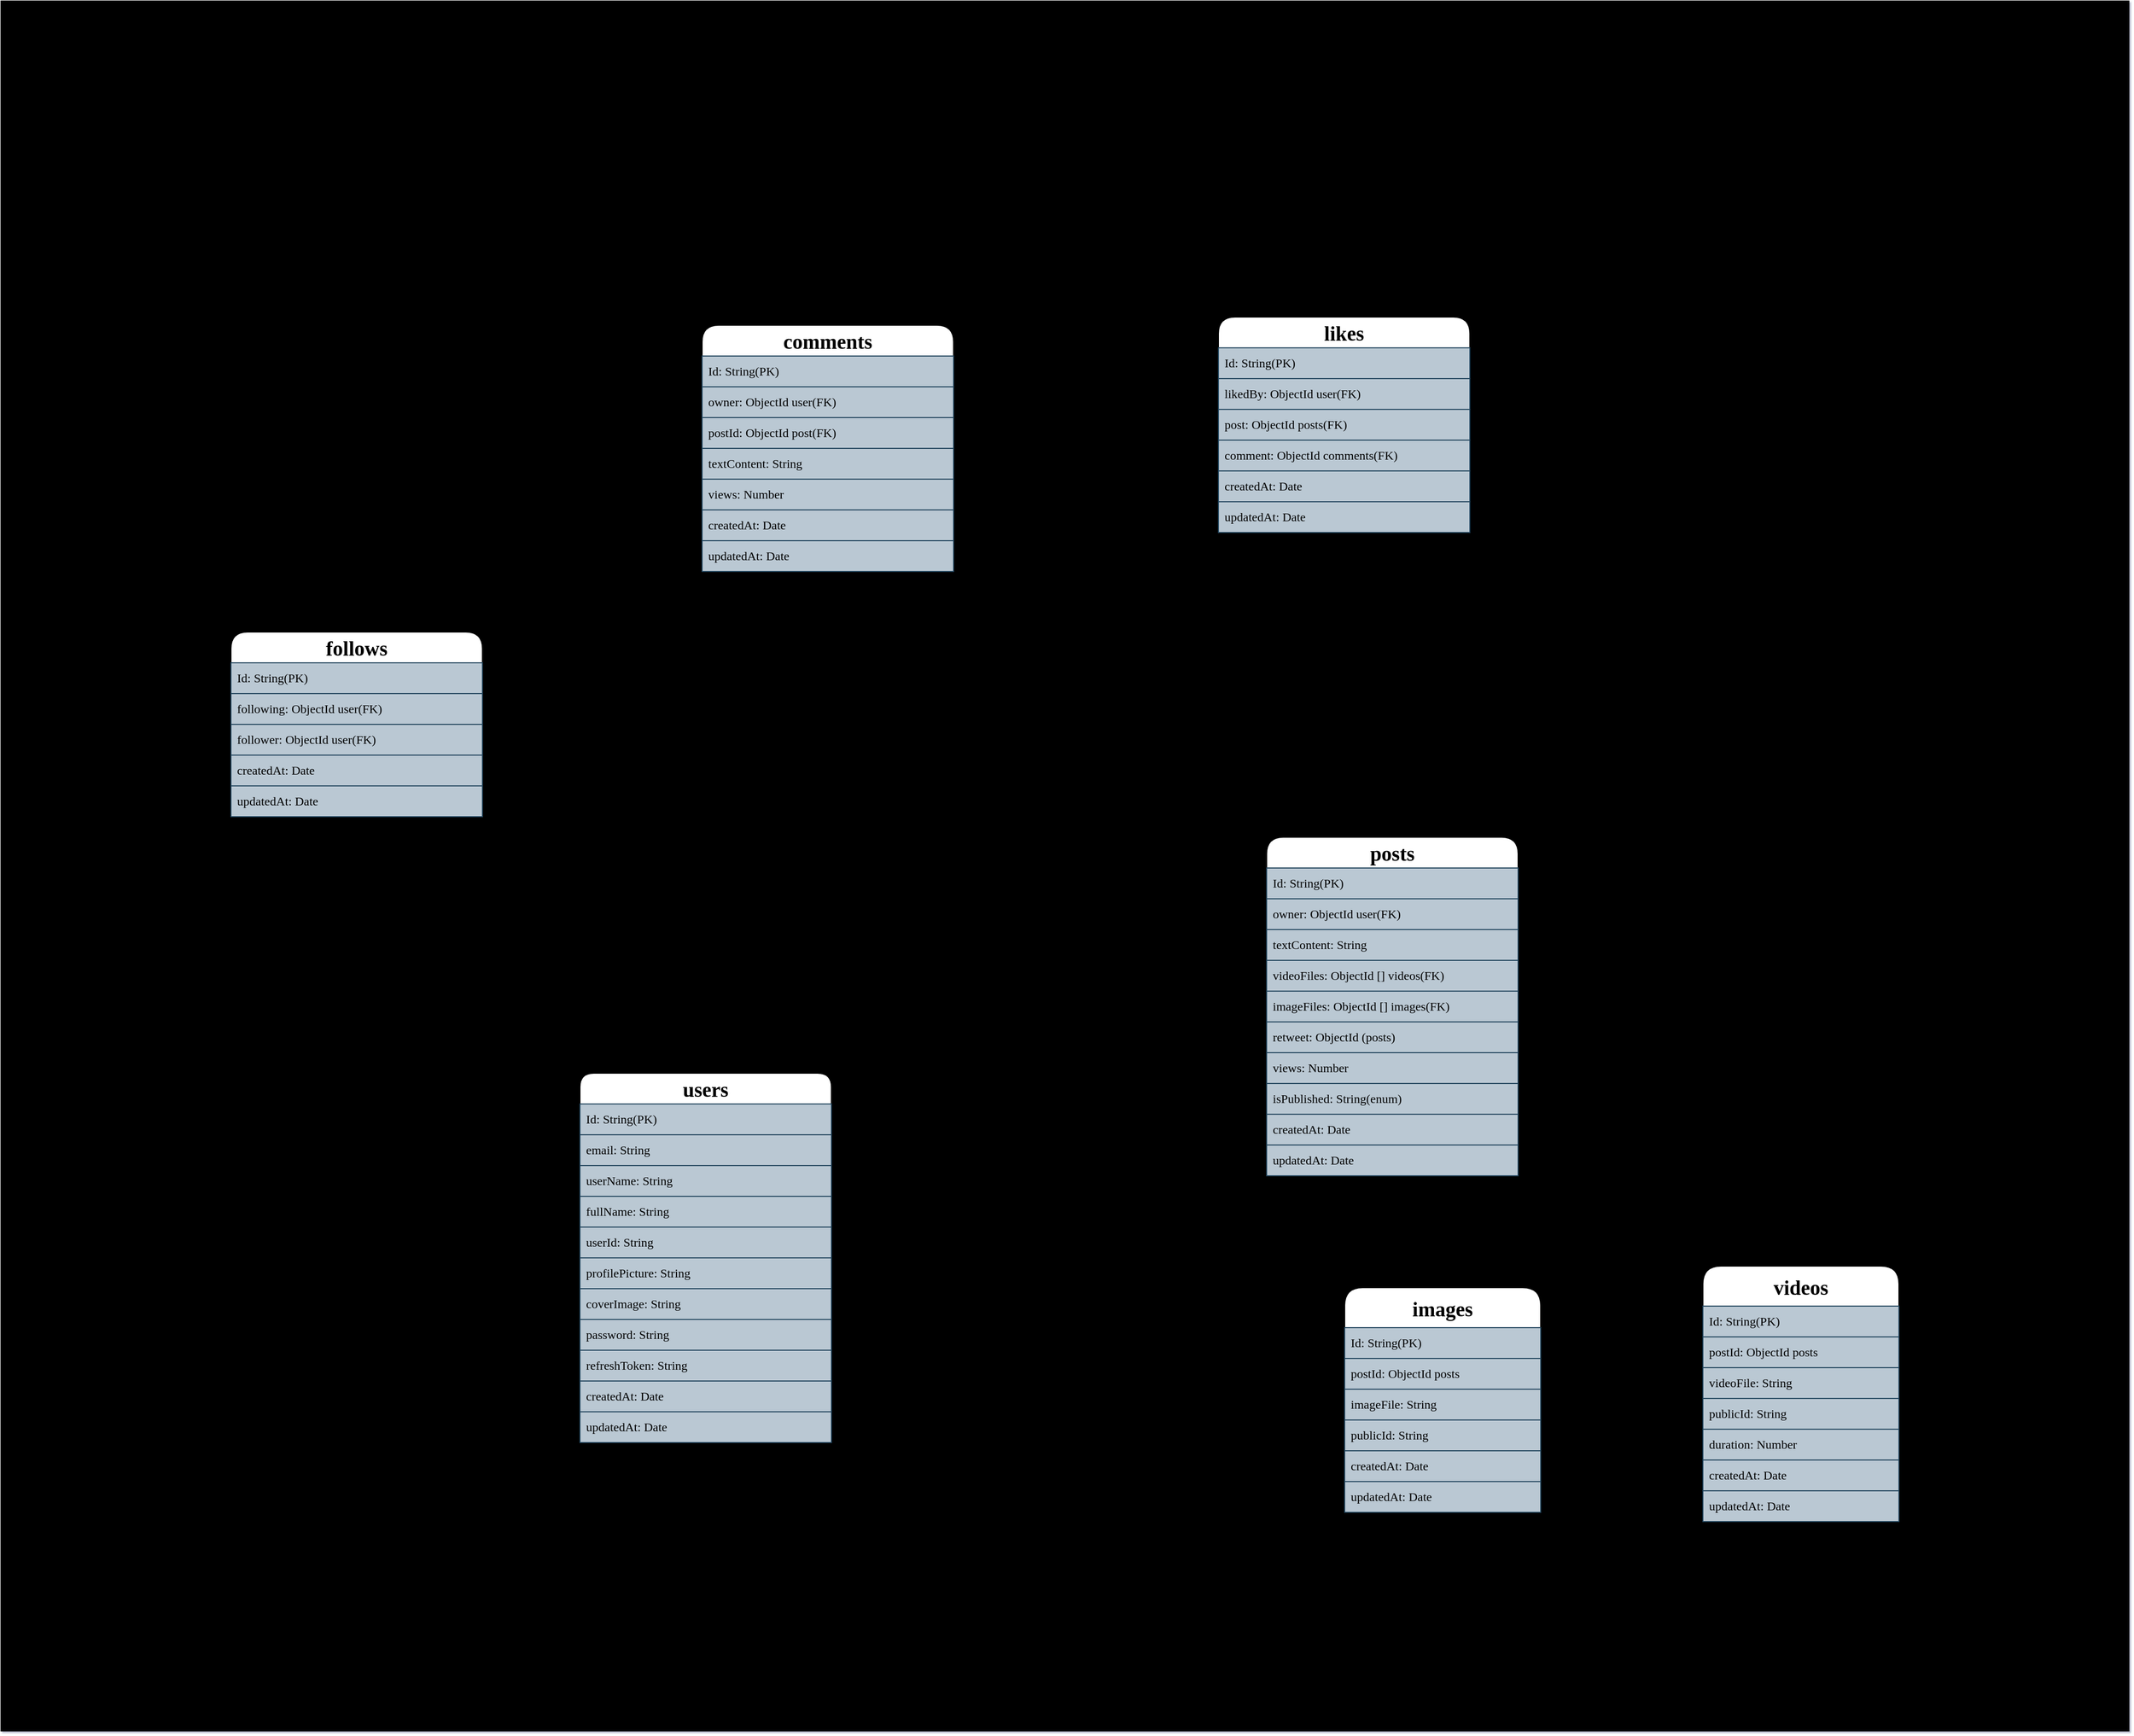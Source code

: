 <mxfile version="28.1.2">
  <diagram name="Page-1" id="-b7HMyt0uzE0MoYfIsy5">
    <mxGraphModel dx="3169" dy="1931" grid="0" gridSize="10" guides="1" tooltips="1" connect="1" arrows="1" fold="1" page="0" pageScale="1" pageWidth="850" pageHeight="1100" background="light-dark(#FFFFFF,#202020)" math="0" shadow="1">
      <root>
        <mxCell id="0" />
        <mxCell id="1" parent="0" />
        <mxCell id="YrW7K7QDQ5_9zpt_mrDJ-15" value="" style="rounded=0;whiteSpace=wrap;html=1;fillStyle=auto;fillColor=light-dark(#000000,#131B23);gradientColor=none;movable=0;resizable=0;rotatable=0;deletable=0;editable=0;locked=1;connectable=0;" vertex="1" parent="1">
          <mxGeometry x="-213" y="144" width="2073" height="1686" as="geometry" />
        </mxCell>
        <mxCell id="YrW7K7QDQ5_9zpt_mrDJ-17" value="&lt;font face=&quot;Verdana&quot; style=&quot;font-size: 34px;&quot;&gt;&lt;b style=&quot;&quot;&gt;Models(Schema)&lt;/b&gt;&lt;/font&gt;" style="text;html=1;align=center;verticalAlign=middle;whiteSpace=wrap;rounded=0;fontFamily=Architects Daughter;fontSource=https%3A%2F%2Ffonts.googleapis.com%2Fcss%3Ffamily%3DArchitects%2BDaughter;strokeColor=none;" vertex="1" parent="1">
          <mxGeometry x="764" y="225" width="202" height="60" as="geometry" />
        </mxCell>
        <mxCell id="YrW7K7QDQ5_9zpt_mrDJ-18" value="" style="endArrow=none;dashed=1;html=1;rounded=0;hachureGap=4;fontFamily=Architects Daughter;fontSource=https%3A%2F%2Ffonts.googleapis.com%2Fcss%3Ffamily%3DArchitects%2BDaughter;" edge="1" parent="1">
          <mxGeometry width="50" height="50" relative="1" as="geometry">
            <mxPoint x="807" y="287" as="sourcePoint" />
            <mxPoint x="957" y="285" as="targetPoint" />
          </mxGeometry>
        </mxCell>
        <mxCell id="YrW7K7QDQ5_9zpt_mrDJ-46" style="edgeStyle=orthogonalEdgeStyle;rounded=0;orthogonalLoop=1;jettySize=auto;html=1;entryX=0;entryY=0.75;entryDx=0;entryDy=0;" edge="1" parent="1" target="YrW7K7QDQ5_9zpt_mrDJ-33">
          <mxGeometry relative="1" as="geometry">
            <mxPoint x="578" y="1369.96" as="sourcePoint" />
            <mxPoint x="1010" y="1207" as="targetPoint" />
            <Array as="points">
              <mxPoint x="768" y="1370" />
              <mxPoint x="768" y="1206" />
            </Array>
          </mxGeometry>
        </mxCell>
        <mxCell id="YrW7K7QDQ5_9zpt_mrDJ-156" style="edgeStyle=orthogonalEdgeStyle;rounded=0;orthogonalLoop=1;jettySize=auto;html=1;entryX=0.5;entryY=1;entryDx=0;entryDy=0;" edge="1" parent="1" source="YrW7K7QDQ5_9zpt_mrDJ-19" target="YrW7K7QDQ5_9zpt_mrDJ-148">
          <mxGeometry relative="1" as="geometry" />
        </mxCell>
        <mxCell id="YrW7K7QDQ5_9zpt_mrDJ-19" value="&lt;font face=&quot;Verdana&quot; style=&quot;font-size: 20px;&quot;&gt;&lt;b&gt;users&lt;/b&gt;&lt;/font&gt;" style="swimlane;fontStyle=0;childLayout=stackLayout;horizontal=1;startSize=30;horizontalStack=0;resizeParent=1;resizeParentMax=0;resizeLast=0;collapsible=1;marginBottom=0;whiteSpace=wrap;html=1;rounded=1;hachureGap=4;strokeColor=default;align=center;verticalAlign=middle;fontFamily=Architects Daughter;fontSource=https%3A%2F%2Ffonts.googleapis.com%2Fcss%3Ffamily%3DArchitects%2BDaughter;fontSize=12;fontColor=default;fillColor=default;swimlaneLine=1;" vertex="1" parent="1">
          <mxGeometry x="351" y="1189" width="245" height="360" as="geometry">
            <mxRectangle x="246" y="-606" width="56" height="30" as="alternateBounds" />
          </mxGeometry>
        </mxCell>
        <mxCell id="YrW7K7QDQ5_9zpt_mrDJ-20" value="&lt;font face=&quot;Verdana&quot;&gt;Id: String(PK)&amp;nbsp;&lt;/font&gt;" style="text;strokeColor=#23445d;fillColor=light-dark(#BAC8D3,#464A5B);align=left;verticalAlign=middle;spacingLeft=4;spacingRight=4;overflow=hidden;points=[[0,0.5],[1,0.5]];portConstraint=eastwest;rotatable=0;whiteSpace=wrap;html=1;fontFamily=Architects Daughter;fontSource=https%3A%2F%2Ffonts.googleapis.com%2Fcss%3Ffamily%3DArchitects%2BDaughter;fontSize=12;" vertex="1" parent="YrW7K7QDQ5_9zpt_mrDJ-19">
          <mxGeometry y="30" width="245" height="30" as="geometry" />
        </mxCell>
        <mxCell id="YrW7K7QDQ5_9zpt_mrDJ-21" value="&lt;font face=&quot;Verdana&quot;&gt;email: String&lt;/font&gt;" style="text;strokeColor=#23445d;fillColor=light-dark(#BAC8D3,#464A5B);align=left;verticalAlign=middle;spacingLeft=4;spacingRight=4;overflow=hidden;points=[[0,0.5],[1,0.5]];portConstraint=eastwest;rotatable=0;whiteSpace=wrap;html=1;fontFamily=Architects Daughter;fontSource=https%3A%2F%2Ffonts.googleapis.com%2Fcss%3Ffamily%3DArchitects%2BDaughter;fontSize=12;" vertex="1" parent="YrW7K7QDQ5_9zpt_mrDJ-19">
          <mxGeometry y="60" width="245" height="30" as="geometry" />
        </mxCell>
        <mxCell id="YrW7K7QDQ5_9zpt_mrDJ-22" value="&lt;font face=&quot;Verdana&quot;&gt;userName: String&lt;/font&gt;" style="text;strokeColor=#23445d;fillColor=light-dark(#BAC8D3,#464A5B);align=left;verticalAlign=middle;spacingLeft=4;spacingRight=4;overflow=hidden;points=[[0,0.5],[1,0.5]];portConstraint=eastwest;rotatable=0;whiteSpace=wrap;html=1;fontFamily=Architects Daughter;fontSource=https%3A%2F%2Ffonts.googleapis.com%2Fcss%3Ffamily%3DArchitects%2BDaughter;fontSize=12;" vertex="1" parent="YrW7K7QDQ5_9zpt_mrDJ-19">
          <mxGeometry y="90" width="245" height="30" as="geometry" />
        </mxCell>
        <mxCell id="YrW7K7QDQ5_9zpt_mrDJ-23" value="&lt;font face=&quot;Verdana&quot;&gt;fullName: String&lt;/font&gt;" style="text;strokeColor=#23445d;fillColor=light-dark(#BAC8D3,#464A5B);align=left;verticalAlign=middle;spacingLeft=4;spacingRight=4;overflow=hidden;points=[[0,0.5],[1,0.5]];portConstraint=eastwest;rotatable=0;whiteSpace=wrap;html=1;fontFamily=Architects Daughter;fontSource=https%3A%2F%2Ffonts.googleapis.com%2Fcss%3Ffamily%3DArchitects%2BDaughter;fontSize=12;" vertex="1" parent="YrW7K7QDQ5_9zpt_mrDJ-19">
          <mxGeometry y="120" width="245" height="30" as="geometry" />
        </mxCell>
        <mxCell id="YrW7K7QDQ5_9zpt_mrDJ-24" value="&lt;font face=&quot;Verdana&quot;&gt;userId: String&lt;/font&gt;" style="text;strokeColor=#23445d;fillColor=light-dark(#BAC8D3,#464A5B);align=left;verticalAlign=middle;spacingLeft=4;spacingRight=4;overflow=hidden;points=[[0,0.5],[1,0.5]];portConstraint=eastwest;rotatable=0;whiteSpace=wrap;html=1;fontFamily=Architects Daughter;fontSource=https%3A%2F%2Ffonts.googleapis.com%2Fcss%3Ffamily%3DArchitects%2BDaughter;fontSize=12;" vertex="1" parent="YrW7K7QDQ5_9zpt_mrDJ-19">
          <mxGeometry y="150" width="245" height="30" as="geometry" />
        </mxCell>
        <mxCell id="YrW7K7QDQ5_9zpt_mrDJ-25" value="&lt;font face=&quot;Verdana&quot;&gt;profilePicture: String&lt;/font&gt;" style="text;strokeColor=#23445d;fillColor=light-dark(#BAC8D3,#464A5B);align=left;verticalAlign=middle;spacingLeft=4;spacingRight=4;overflow=hidden;points=[[0,0.5],[1,0.5]];portConstraint=eastwest;rotatable=0;whiteSpace=wrap;html=1;fontFamily=Architects Daughter;fontSource=https%3A%2F%2Ffonts.googleapis.com%2Fcss%3Ffamily%3DArchitects%2BDaughter;fontSize=12;" vertex="1" parent="YrW7K7QDQ5_9zpt_mrDJ-19">
          <mxGeometry y="180" width="245" height="30" as="geometry" />
        </mxCell>
        <mxCell id="YrW7K7QDQ5_9zpt_mrDJ-26" value="&lt;font face=&quot;Verdana&quot;&gt;coverImage: String&lt;/font&gt;" style="text;strokeColor=#23445d;fillColor=light-dark(#BAC8D3,#464A5B);align=left;verticalAlign=middle;spacingLeft=4;spacingRight=4;overflow=hidden;points=[[0,0.5],[1,0.5]];portConstraint=eastwest;rotatable=0;whiteSpace=wrap;html=1;fontFamily=Architects Daughter;fontSource=https%3A%2F%2Ffonts.googleapis.com%2Fcss%3Ffamily%3DArchitects%2BDaughter;fontSize=12;" vertex="1" parent="YrW7K7QDQ5_9zpt_mrDJ-19">
          <mxGeometry y="210" width="245" height="30" as="geometry" />
        </mxCell>
        <mxCell id="YrW7K7QDQ5_9zpt_mrDJ-27" value="&lt;font face=&quot;Verdana&quot;&gt;password: String&lt;/font&gt;" style="text;strokeColor=#23445d;fillColor=light-dark(#BAC8D3,#464A5B);align=left;verticalAlign=middle;spacingLeft=4;spacingRight=4;overflow=hidden;points=[[0,0.5],[1,0.5]];portConstraint=eastwest;rotatable=0;whiteSpace=wrap;html=1;fontFamily=Architects Daughter;fontSource=https%3A%2F%2Ffonts.googleapis.com%2Fcss%3Ffamily%3DArchitects%2BDaughter;fontSize=12;" vertex="1" parent="YrW7K7QDQ5_9zpt_mrDJ-19">
          <mxGeometry y="240" width="245" height="30" as="geometry" />
        </mxCell>
        <mxCell id="YrW7K7QDQ5_9zpt_mrDJ-28" value="&lt;font face=&quot;Verdana&quot;&gt;refreshToken: String&lt;/font&gt;" style="text;strokeColor=#23445d;fillColor=light-dark(#BAC8D3,#464A5B);align=left;verticalAlign=middle;spacingLeft=4;spacingRight=4;overflow=hidden;points=[[0,0.5],[1,0.5]];portConstraint=eastwest;rotatable=0;whiteSpace=wrap;html=1;fontFamily=Architects Daughter;fontSource=https%3A%2F%2Ffonts.googleapis.com%2Fcss%3Ffamily%3DArchitects%2BDaughter;fontSize=12;" vertex="1" parent="YrW7K7QDQ5_9zpt_mrDJ-19">
          <mxGeometry y="270" width="245" height="30" as="geometry" />
        </mxCell>
        <mxCell id="YrW7K7QDQ5_9zpt_mrDJ-29" value="&lt;font face=&quot;Verdana&quot;&gt;createdAt: Date&lt;/font&gt;" style="text;strokeColor=#23445d;fillColor=light-dark(#BAC8D3,#464A5B);align=left;verticalAlign=middle;spacingLeft=4;spacingRight=4;overflow=hidden;points=[[0,0.5],[1,0.5]];portConstraint=eastwest;rotatable=0;whiteSpace=wrap;html=1;fontFamily=Architects Daughter;fontSource=https%3A%2F%2Ffonts.googleapis.com%2Fcss%3Ffamily%3DArchitects%2BDaughter;fontSize=12;" vertex="1" parent="YrW7K7QDQ5_9zpt_mrDJ-19">
          <mxGeometry y="300" width="245" height="30" as="geometry" />
        </mxCell>
        <mxCell id="YrW7K7QDQ5_9zpt_mrDJ-30" value="&lt;font face=&quot;Verdana&quot;&gt;updatedAt: Date&amp;nbsp;&lt;/font&gt;" style="text;strokeColor=#23445d;fillColor=light-dark(#BAC8D3,#464A5B);align=left;verticalAlign=middle;spacingLeft=4;spacingRight=4;overflow=hidden;points=[[0,0.5],[1,0.5]];portConstraint=eastwest;rotatable=0;whiteSpace=wrap;html=1;fontFamily=Architects Daughter;fontSource=https%3A%2F%2Ffonts.googleapis.com%2Fcss%3Ffamily%3DArchitects%2BDaughter;fontSize=12;" vertex="1" parent="YrW7K7QDQ5_9zpt_mrDJ-19">
          <mxGeometry y="330" width="245" height="30" as="geometry" />
        </mxCell>
        <mxCell id="YrW7K7QDQ5_9zpt_mrDJ-93" value="" style="edgeStyle=orthogonalEdgeStyle;rounded=0;orthogonalLoop=1;jettySize=auto;html=1;entryX=0.5;entryY=0;entryDx=0;entryDy=0;" edge="1" parent="1" source="YrW7K7QDQ5_9zpt_mrDJ-33" target="YrW7K7QDQ5_9zpt_mrDJ-59">
          <mxGeometry relative="1" as="geometry">
            <mxPoint x="1450" y="945" as="targetPoint" />
            <Array as="points">
              <mxPoint x="1541" y="998" />
            </Array>
          </mxGeometry>
        </mxCell>
        <mxCell id="YrW7K7QDQ5_9zpt_mrDJ-101" style="edgeStyle=orthogonalEdgeStyle;rounded=0;orthogonalLoop=1;jettySize=auto;html=1;entryX=0.5;entryY=0;entryDx=0;entryDy=0;" edge="1" parent="1" source="YrW7K7QDQ5_9zpt_mrDJ-33" target="YrW7K7QDQ5_9zpt_mrDJ-94">
          <mxGeometry relative="1" as="geometry" />
        </mxCell>
        <mxCell id="YrW7K7QDQ5_9zpt_mrDJ-146" style="edgeStyle=orthogonalEdgeStyle;rounded=0;orthogonalLoop=1;jettySize=auto;html=1;entryX=0.75;entryY=1;entryDx=0;entryDy=0;" edge="1" parent="1" source="YrW7K7QDQ5_9zpt_mrDJ-33" target="YrW7K7QDQ5_9zpt_mrDJ-115">
          <mxGeometry relative="1" as="geometry" />
        </mxCell>
        <mxCell id="YrW7K7QDQ5_9zpt_mrDJ-147" style="edgeStyle=orthogonalEdgeStyle;rounded=0;orthogonalLoop=1;jettySize=auto;html=1;entryX=0.75;entryY=1;entryDx=0;entryDy=0;" edge="1" parent="1" source="YrW7K7QDQ5_9zpt_mrDJ-33" target="YrW7K7QDQ5_9zpt_mrDJ-125">
          <mxGeometry relative="1" as="geometry" />
        </mxCell>
        <mxCell id="YrW7K7QDQ5_9zpt_mrDJ-33" value="&lt;font face=&quot;Verdana&quot;&gt;&lt;span style=&quot;font-size: 20px;&quot;&gt;&lt;b&gt;posts&lt;/b&gt;&lt;/span&gt;&lt;/font&gt;" style="swimlane;fontStyle=0;childLayout=stackLayout;horizontal=1;startSize=30;horizontalStack=0;resizeParent=1;resizeParentMax=0;resizeLast=0;collapsible=1;marginBottom=0;whiteSpace=wrap;html=1;rounded=1;hachureGap=4;strokeColor=default;align=center;verticalAlign=middle;fontFamily=Architects Daughter;fontSource=https%3A%2F%2Ffonts.googleapis.com%2Fcss%3Ffamily%3DArchitects%2BDaughter;fontSize=12;fontColor=default;fillColor=default;swimlaneLine=1;arcSize=18;" vertex="1" parent="1">
          <mxGeometry x="1020" y="959" width="245" height="330" as="geometry">
            <mxRectangle x="246" y="-606" width="56" height="30" as="alternateBounds" />
          </mxGeometry>
        </mxCell>
        <mxCell id="YrW7K7QDQ5_9zpt_mrDJ-34" value="&lt;font face=&quot;Verdana&quot;&gt;Id: String(PK)&amp;nbsp;&lt;/font&gt;" style="text;strokeColor=#23445d;fillColor=light-dark(#BAC8D3,#464A5B);align=left;verticalAlign=middle;spacingLeft=4;spacingRight=4;overflow=hidden;points=[[0,0.5],[1,0.5]];portConstraint=eastwest;rotatable=0;whiteSpace=wrap;html=1;fontFamily=Architects Daughter;fontSource=https%3A%2F%2Ffonts.googleapis.com%2Fcss%3Ffamily%3DArchitects%2BDaughter;fontSize=12;" vertex="1" parent="YrW7K7QDQ5_9zpt_mrDJ-33">
          <mxGeometry y="30" width="245" height="30" as="geometry" />
        </mxCell>
        <mxCell id="YrW7K7QDQ5_9zpt_mrDJ-35" value="&lt;font face=&quot;Verdana&quot;&gt;owner: ObjectId user(FK)&lt;/font&gt;" style="text;strokeColor=#23445d;fillColor=light-dark(#BAC8D3,#464A5B);align=left;verticalAlign=middle;spacingLeft=4;spacingRight=4;overflow=hidden;points=[[0,0.5],[1,0.5]];portConstraint=eastwest;rotatable=0;whiteSpace=wrap;html=1;fontFamily=Architects Daughter;fontSource=https%3A%2F%2Ffonts.googleapis.com%2Fcss%3Ffamily%3DArchitects%2BDaughter;fontSize=12;" vertex="1" parent="YrW7K7QDQ5_9zpt_mrDJ-33">
          <mxGeometry y="60" width="245" height="30" as="geometry" />
        </mxCell>
        <mxCell id="YrW7K7QDQ5_9zpt_mrDJ-36" value="&lt;font face=&quot;Verdana&quot;&gt;textContent: String&lt;/font&gt;" style="text;strokeColor=#23445d;fillColor=light-dark(#BAC8D3,#464A5B);align=left;verticalAlign=middle;spacingLeft=4;spacingRight=4;overflow=hidden;points=[[0,0.5],[1,0.5]];portConstraint=eastwest;rotatable=0;whiteSpace=wrap;html=1;fontFamily=Architects Daughter;fontSource=https%3A%2F%2Ffonts.googleapis.com%2Fcss%3Ffamily%3DArchitects%2BDaughter;fontSize=12;" vertex="1" parent="YrW7K7QDQ5_9zpt_mrDJ-33">
          <mxGeometry y="90" width="245" height="30" as="geometry" />
        </mxCell>
        <mxCell id="YrW7K7QDQ5_9zpt_mrDJ-37" value="&lt;font face=&quot;Verdana&quot;&gt;videoFiles: ObjectId [] videos(FK)&lt;/font&gt;" style="text;strokeColor=#23445d;fillColor=light-dark(#BAC8D3,#464A5B);align=left;verticalAlign=middle;spacingLeft=4;spacingRight=4;overflow=hidden;points=[[0,0.5],[1,0.5]];portConstraint=eastwest;rotatable=0;whiteSpace=wrap;html=1;fontFamily=Architects Daughter;fontSource=https%3A%2F%2Ffonts.googleapis.com%2Fcss%3Ffamily%3DArchitects%2BDaughter;fontSize=12;" vertex="1" parent="YrW7K7QDQ5_9zpt_mrDJ-33">
          <mxGeometry y="120" width="245" height="30" as="geometry" />
        </mxCell>
        <mxCell id="YrW7K7QDQ5_9zpt_mrDJ-38" value="&lt;font face=&quot;Verdana&quot;&gt;imageFiles: ObjectId [] images(FK)&lt;/font&gt;" style="text;strokeColor=#23445d;fillColor=light-dark(#BAC8D3,#464A5B);align=left;verticalAlign=middle;spacingLeft=4;spacingRight=4;overflow=hidden;points=[[0,0.5],[1,0.5]];portConstraint=eastwest;rotatable=0;whiteSpace=wrap;html=1;fontFamily=Architects Daughter;fontSource=https%3A%2F%2Ffonts.googleapis.com%2Fcss%3Ffamily%3DArchitects%2BDaughter;fontSize=12;" vertex="1" parent="YrW7K7QDQ5_9zpt_mrDJ-33">
          <mxGeometry y="150" width="245" height="30" as="geometry" />
        </mxCell>
        <mxCell id="YrW7K7QDQ5_9zpt_mrDJ-136" value="&lt;font face=&quot;Verdana&quot;&gt;retweet: ObjectId (posts)&lt;/font&gt;" style="text;strokeColor=#23445d;fillColor=light-dark(#BAC8D3,#464A5B);align=left;verticalAlign=middle;spacingLeft=4;spacingRight=4;overflow=hidden;points=[[0,0.5],[1,0.5]];portConstraint=eastwest;rotatable=0;whiteSpace=wrap;html=1;fontFamily=Architects Daughter;fontSource=https%3A%2F%2Ffonts.googleapis.com%2Fcss%3Ffamily%3DArchitects%2BDaughter;fontSize=12;" vertex="1" parent="YrW7K7QDQ5_9zpt_mrDJ-33">
          <mxGeometry y="180" width="245" height="30" as="geometry" />
        </mxCell>
        <mxCell id="YrW7K7QDQ5_9zpt_mrDJ-107" value="&lt;font face=&quot;Verdana&quot;&gt;views: Number&lt;/font&gt;" style="text;strokeColor=#23445d;fillColor=light-dark(#BAC8D3,#464A5B);align=left;verticalAlign=middle;spacingLeft=4;spacingRight=4;overflow=hidden;points=[[0,0.5],[1,0.5]];portConstraint=eastwest;rotatable=0;whiteSpace=wrap;html=1;fontFamily=Architects Daughter;fontSource=https%3A%2F%2Ffonts.googleapis.com%2Fcss%3Ffamily%3DArchitects%2BDaughter;fontSize=12;" vertex="1" parent="YrW7K7QDQ5_9zpt_mrDJ-33">
          <mxGeometry y="210" width="245" height="30" as="geometry" />
        </mxCell>
        <mxCell id="YrW7K7QDQ5_9zpt_mrDJ-108" value="&lt;font face=&quot;Verdana&quot;&gt;isPublished: String(enum)&lt;/font&gt;" style="text;strokeColor=#23445d;fillColor=light-dark(#BAC8D3,#464A5B);align=left;verticalAlign=middle;spacingLeft=4;spacingRight=4;overflow=hidden;points=[[0,0.5],[1,0.5]];portConstraint=eastwest;rotatable=0;whiteSpace=wrap;html=1;fontFamily=Architects Daughter;fontSource=https%3A%2F%2Ffonts.googleapis.com%2Fcss%3Ffamily%3DArchitects%2BDaughter;fontSize=12;" vertex="1" parent="YrW7K7QDQ5_9zpt_mrDJ-33">
          <mxGeometry y="240" width="245" height="30" as="geometry" />
        </mxCell>
        <mxCell id="YrW7K7QDQ5_9zpt_mrDJ-39" value="&lt;font face=&quot;Verdana&quot;&gt;createdAt: Date&lt;/font&gt;" style="text;strokeColor=#23445d;fillColor=light-dark(#BAC8D3,#464A5B);align=left;verticalAlign=middle;spacingLeft=4;spacingRight=4;overflow=hidden;points=[[0,0.5],[1,0.5]];portConstraint=eastwest;rotatable=0;whiteSpace=wrap;html=1;fontFamily=Architects Daughter;fontSource=https%3A%2F%2Ffonts.googleapis.com%2Fcss%3Ffamily%3DArchitects%2BDaughter;fontSize=12;" vertex="1" parent="YrW7K7QDQ5_9zpt_mrDJ-33">
          <mxGeometry y="270" width="245" height="30" as="geometry" />
        </mxCell>
        <mxCell id="YrW7K7QDQ5_9zpt_mrDJ-40" value="&lt;font face=&quot;Verdana&quot;&gt;updatedAt: Date&lt;/font&gt;" style="text;strokeColor=#23445d;fillColor=light-dark(#BAC8D3,#464A5B);align=left;verticalAlign=middle;spacingLeft=4;spacingRight=4;overflow=hidden;points=[[0,0.5],[1,0.5]];portConstraint=eastwest;rotatable=0;whiteSpace=wrap;html=1;fontFamily=Architects Daughter;fontSource=https%3A%2F%2Ffonts.googleapis.com%2Fcss%3Ffamily%3DArchitects%2BDaughter;fontSize=12;" vertex="1" parent="YrW7K7QDQ5_9zpt_mrDJ-33">
          <mxGeometry y="300" width="245" height="30" as="geometry" />
        </mxCell>
        <mxCell id="YrW7K7QDQ5_9zpt_mrDJ-59" value="&lt;font face=&quot;Verdana&quot;&gt;&lt;span style=&quot;font-size: 20px;&quot;&gt;&lt;b&gt;videos&lt;/b&gt;&lt;/span&gt;&lt;/font&gt;" style="swimlane;fontStyle=0;childLayout=stackLayout;horizontal=1;startSize=39;horizontalStack=0;resizeParent=1;resizeParentMax=0;resizeLast=0;collapsible=1;marginBottom=0;whiteSpace=wrap;html=1;rounded=1;hachureGap=4;strokeColor=default;align=center;verticalAlign=middle;fontFamily=Architects Daughter;fontSource=https%3A%2F%2Ffonts.googleapis.com%2Fcss%3Ffamily%3DArchitects%2BDaughter;fontSize=12;fontColor=default;fillColor=default;swimlaneLine=1;" vertex="1" parent="1">
          <mxGeometry x="1445" y="1377" width="191" height="249" as="geometry">
            <mxRectangle x="246" y="-606" width="56" height="30" as="alternateBounds" />
          </mxGeometry>
        </mxCell>
        <mxCell id="YrW7K7QDQ5_9zpt_mrDJ-60" value="&lt;font face=&quot;Verdana&quot;&gt;Id: String(PK)&amp;nbsp;&lt;/font&gt;" style="text;strokeColor=#23445d;fillColor=light-dark(#BAC8D3,#464A5B);align=left;verticalAlign=middle;spacingLeft=4;spacingRight=4;overflow=hidden;points=[[0,0.5],[1,0.5]];portConstraint=eastwest;rotatable=0;whiteSpace=wrap;html=1;fontFamily=Architects Daughter;fontSource=https%3A%2F%2Ffonts.googleapis.com%2Fcss%3Ffamily%3DArchitects%2BDaughter;fontSize=12;" vertex="1" parent="YrW7K7QDQ5_9zpt_mrDJ-59">
          <mxGeometry y="39" width="191" height="30" as="geometry" />
        </mxCell>
        <mxCell id="YrW7K7QDQ5_9zpt_mrDJ-61" value="&lt;font face=&quot;Verdana&quot;&gt;postId: ObjectId posts&lt;/font&gt;" style="text;strokeColor=#23445d;fillColor=light-dark(#BAC8D3,#464A5B);align=left;verticalAlign=middle;spacingLeft=4;spacingRight=4;overflow=hidden;points=[[0,0.5],[1,0.5]];portConstraint=eastwest;rotatable=0;whiteSpace=wrap;html=1;fontFamily=Architects Daughter;fontSource=https%3A%2F%2Ffonts.googleapis.com%2Fcss%3Ffamily%3DArchitects%2BDaughter;fontSize=12;" vertex="1" parent="YrW7K7QDQ5_9zpt_mrDJ-59">
          <mxGeometry y="69" width="191" height="30" as="geometry" />
        </mxCell>
        <mxCell id="YrW7K7QDQ5_9zpt_mrDJ-62" value="&lt;font face=&quot;Verdana&quot;&gt;videoFile: String&lt;/font&gt;" style="text;strokeColor=#23445d;fillColor=light-dark(#BAC8D3,#464A5B);align=left;verticalAlign=middle;spacingLeft=4;spacingRight=4;overflow=hidden;points=[[0,0.5],[1,0.5]];portConstraint=eastwest;rotatable=0;whiteSpace=wrap;html=1;fontFamily=Architects Daughter;fontSource=https%3A%2F%2Ffonts.googleapis.com%2Fcss%3Ffamily%3DArchitects%2BDaughter;fontSize=12;" vertex="1" parent="YrW7K7QDQ5_9zpt_mrDJ-59">
          <mxGeometry y="99" width="191" height="30" as="geometry" />
        </mxCell>
        <mxCell id="YrW7K7QDQ5_9zpt_mrDJ-63" value="&lt;font face=&quot;Verdana&quot;&gt;publicId: String&lt;/font&gt;" style="text;strokeColor=#23445d;fillColor=light-dark(#BAC8D3,#464A5B);align=left;verticalAlign=middle;spacingLeft=4;spacingRight=4;overflow=hidden;points=[[0,0.5],[1,0.5]];portConstraint=eastwest;rotatable=0;whiteSpace=wrap;html=1;fontFamily=Architects Daughter;fontSource=https%3A%2F%2Ffonts.googleapis.com%2Fcss%3Ffamily%3DArchitects%2BDaughter;fontSize=12;" vertex="1" parent="YrW7K7QDQ5_9zpt_mrDJ-59">
          <mxGeometry y="129" width="191" height="30" as="geometry" />
        </mxCell>
        <mxCell id="YrW7K7QDQ5_9zpt_mrDJ-113" value="&lt;font face=&quot;Verdana&quot;&gt;duration: Number&lt;/font&gt;" style="text;strokeColor=#23445d;fillColor=light-dark(#BAC8D3,#464A5B);align=left;verticalAlign=middle;spacingLeft=4;spacingRight=4;overflow=hidden;points=[[0,0.5],[1,0.5]];portConstraint=eastwest;rotatable=0;whiteSpace=wrap;html=1;fontFamily=Architects Daughter;fontSource=https%3A%2F%2Ffonts.googleapis.com%2Fcss%3Ffamily%3DArchitects%2BDaughter;fontSize=12;" vertex="1" parent="YrW7K7QDQ5_9zpt_mrDJ-59">
          <mxGeometry y="159" width="191" height="30" as="geometry" />
        </mxCell>
        <mxCell id="YrW7K7QDQ5_9zpt_mrDJ-102" value="&lt;font face=&quot;Verdana&quot;&gt;createdAt: Date&lt;/font&gt;" style="text;strokeColor=#23445d;fillColor=light-dark(#BAC8D3,#464A5B);align=left;verticalAlign=middle;spacingLeft=4;spacingRight=4;overflow=hidden;points=[[0,0.5],[1,0.5]];portConstraint=eastwest;rotatable=0;whiteSpace=wrap;html=1;fontFamily=Architects Daughter;fontSource=https%3A%2F%2Ffonts.googleapis.com%2Fcss%3Ffamily%3DArchitects%2BDaughter;fontSize=12;" vertex="1" parent="YrW7K7QDQ5_9zpt_mrDJ-59">
          <mxGeometry y="189" width="191" height="30" as="geometry" />
        </mxCell>
        <mxCell id="YrW7K7QDQ5_9zpt_mrDJ-103" value="&lt;font face=&quot;Verdana&quot;&gt;updatedAt: Date&lt;/font&gt;" style="text;strokeColor=#23445d;fillColor=light-dark(#BAC8D3,#464A5B);align=left;verticalAlign=middle;spacingLeft=4;spacingRight=4;overflow=hidden;points=[[0,0.5],[1,0.5]];portConstraint=eastwest;rotatable=0;whiteSpace=wrap;html=1;fontFamily=Architects Daughter;fontSource=https%3A%2F%2Ffonts.googleapis.com%2Fcss%3Ffamily%3DArchitects%2BDaughter;fontSize=12;" vertex="1" parent="YrW7K7QDQ5_9zpt_mrDJ-59">
          <mxGeometry y="219" width="191" height="30" as="geometry" />
        </mxCell>
        <mxCell id="YrW7K7QDQ5_9zpt_mrDJ-94" value="&lt;font face=&quot;Verdana&quot;&gt;&lt;span style=&quot;font-size: 20px;&quot;&gt;&lt;b&gt;images&lt;/b&gt;&lt;/span&gt;&lt;/font&gt;" style="swimlane;fontStyle=0;childLayout=stackLayout;horizontal=1;startSize=39;horizontalStack=0;resizeParent=1;resizeParentMax=0;resizeLast=0;collapsible=1;marginBottom=0;whiteSpace=wrap;html=1;rounded=1;hachureGap=4;strokeColor=default;align=center;verticalAlign=middle;fontFamily=Architects Daughter;fontSource=https%3A%2F%2Ffonts.googleapis.com%2Fcss%3Ffamily%3DArchitects%2BDaughter;fontSize=12;fontColor=default;fillColor=default;swimlaneLine=1;" vertex="1" parent="1">
          <mxGeometry x="1096" y="1398" width="191" height="219" as="geometry">
            <mxRectangle x="246" y="-606" width="56" height="30" as="alternateBounds" />
          </mxGeometry>
        </mxCell>
        <mxCell id="YrW7K7QDQ5_9zpt_mrDJ-95" value="&lt;font face=&quot;Verdana&quot;&gt;Id: String(PK)&amp;nbsp;&lt;/font&gt;" style="text;strokeColor=#23445d;fillColor=light-dark(#BAC8D3,#464A5B);align=left;verticalAlign=middle;spacingLeft=4;spacingRight=4;overflow=hidden;points=[[0,0.5],[1,0.5]];portConstraint=eastwest;rotatable=0;whiteSpace=wrap;html=1;fontFamily=Architects Daughter;fontSource=https%3A%2F%2Ffonts.googleapis.com%2Fcss%3Ffamily%3DArchitects%2BDaughter;fontSize=12;" vertex="1" parent="YrW7K7QDQ5_9zpt_mrDJ-94">
          <mxGeometry y="39" width="191" height="30" as="geometry" />
        </mxCell>
        <mxCell id="YrW7K7QDQ5_9zpt_mrDJ-96" value="&lt;font face=&quot;Verdana&quot;&gt;postId: ObjectId posts&lt;/font&gt;" style="text;strokeColor=#23445d;fillColor=light-dark(#BAC8D3,#464A5B);align=left;verticalAlign=middle;spacingLeft=4;spacingRight=4;overflow=hidden;points=[[0,0.5],[1,0.5]];portConstraint=eastwest;rotatable=0;whiteSpace=wrap;html=1;fontFamily=Architects Daughter;fontSource=https%3A%2F%2Ffonts.googleapis.com%2Fcss%3Ffamily%3DArchitects%2BDaughter;fontSize=12;" vertex="1" parent="YrW7K7QDQ5_9zpt_mrDJ-94">
          <mxGeometry y="69" width="191" height="30" as="geometry" />
        </mxCell>
        <mxCell id="YrW7K7QDQ5_9zpt_mrDJ-97" value="&lt;font face=&quot;Verdana&quot;&gt;imageFile: String&lt;/font&gt;" style="text;strokeColor=#23445d;fillColor=light-dark(#BAC8D3,#464A5B);align=left;verticalAlign=middle;spacingLeft=4;spacingRight=4;overflow=hidden;points=[[0,0.5],[1,0.5]];portConstraint=eastwest;rotatable=0;whiteSpace=wrap;html=1;fontFamily=Architects Daughter;fontSource=https%3A%2F%2Ffonts.googleapis.com%2Fcss%3Ffamily%3DArchitects%2BDaughter;fontSize=12;" vertex="1" parent="YrW7K7QDQ5_9zpt_mrDJ-94">
          <mxGeometry y="99" width="191" height="30" as="geometry" />
        </mxCell>
        <mxCell id="YrW7K7QDQ5_9zpt_mrDJ-98" value="&lt;font face=&quot;Verdana&quot;&gt;publicId: String&lt;/font&gt;" style="text;strokeColor=#23445d;fillColor=light-dark(#BAC8D3,#464A5B);align=left;verticalAlign=middle;spacingLeft=4;spacingRight=4;overflow=hidden;points=[[0,0.5],[1,0.5]];portConstraint=eastwest;rotatable=0;whiteSpace=wrap;html=1;fontFamily=Architects Daughter;fontSource=https%3A%2F%2Ffonts.googleapis.com%2Fcss%3Ffamily%3DArchitects%2BDaughter;fontSize=12;" vertex="1" parent="YrW7K7QDQ5_9zpt_mrDJ-94">
          <mxGeometry y="129" width="191" height="30" as="geometry" />
        </mxCell>
        <mxCell id="YrW7K7QDQ5_9zpt_mrDJ-104" value="&lt;font face=&quot;Verdana&quot;&gt;createdAt: Date&lt;/font&gt;" style="text;strokeColor=#23445d;fillColor=light-dark(#BAC8D3,#464A5B);align=left;verticalAlign=middle;spacingLeft=4;spacingRight=4;overflow=hidden;points=[[0,0.5],[1,0.5]];portConstraint=eastwest;rotatable=0;whiteSpace=wrap;html=1;fontFamily=Architects Daughter;fontSource=https%3A%2F%2Ffonts.googleapis.com%2Fcss%3Ffamily%3DArchitects%2BDaughter;fontSize=12;" vertex="1" parent="YrW7K7QDQ5_9zpt_mrDJ-94">
          <mxGeometry y="159" width="191" height="30" as="geometry" />
        </mxCell>
        <mxCell id="YrW7K7QDQ5_9zpt_mrDJ-105" value="&lt;font face=&quot;Verdana&quot;&gt;updatedAt: Date&lt;/font&gt;" style="text;strokeColor=#23445d;fillColor=light-dark(#BAC8D3,#464A5B);align=left;verticalAlign=middle;spacingLeft=4;spacingRight=4;overflow=hidden;points=[[0,0.5],[1,0.5]];portConstraint=eastwest;rotatable=0;whiteSpace=wrap;html=1;fontFamily=Architects Daughter;fontSource=https%3A%2F%2Ffonts.googleapis.com%2Fcss%3Ffamily%3DArchitects%2BDaughter;fontSize=12;" vertex="1" parent="YrW7K7QDQ5_9zpt_mrDJ-94">
          <mxGeometry y="189" width="191" height="30" as="geometry" />
        </mxCell>
        <mxCell id="YrW7K7QDQ5_9zpt_mrDJ-115" value="&lt;font face=&quot;Verdana&quot;&gt;&lt;span style=&quot;font-size: 20px;&quot;&gt;&lt;b&gt;comments&lt;/b&gt;&lt;/span&gt;&lt;/font&gt;" style="swimlane;fontStyle=0;childLayout=stackLayout;horizontal=1;startSize=30;horizontalStack=0;resizeParent=1;resizeParentMax=0;resizeLast=0;collapsible=1;marginBottom=0;whiteSpace=wrap;html=1;rounded=1;hachureGap=4;strokeColor=default;align=center;verticalAlign=middle;fontFamily=Architects Daughter;fontSource=https%3A%2F%2Ffonts.googleapis.com%2Fcss%3Ffamily%3DArchitects%2BDaughter;fontSize=12;fontColor=default;fillColor=default;swimlaneLine=1;arcSize=18;" vertex="1" parent="1">
          <mxGeometry x="470" y="460" width="245" height="240" as="geometry">
            <mxRectangle x="246" y="-606" width="56" height="30" as="alternateBounds" />
          </mxGeometry>
        </mxCell>
        <mxCell id="YrW7K7QDQ5_9zpt_mrDJ-116" value="&lt;font face=&quot;Verdana&quot;&gt;Id: String(PK)&amp;nbsp;&lt;/font&gt;" style="text;strokeColor=#23445d;fillColor=light-dark(#BAC8D3,#464A5B);align=left;verticalAlign=middle;spacingLeft=4;spacingRight=4;overflow=hidden;points=[[0,0.5],[1,0.5]];portConstraint=eastwest;rotatable=0;whiteSpace=wrap;html=1;fontFamily=Architects Daughter;fontSource=https%3A%2F%2Ffonts.googleapis.com%2Fcss%3Ffamily%3DArchitects%2BDaughter;fontSize=12;" vertex="1" parent="YrW7K7QDQ5_9zpt_mrDJ-115">
          <mxGeometry y="30" width="245" height="30" as="geometry" />
        </mxCell>
        <mxCell id="YrW7K7QDQ5_9zpt_mrDJ-117" value="&lt;font face=&quot;Verdana&quot;&gt;owner: ObjectId user(FK)&lt;/font&gt;" style="text;strokeColor=#23445d;fillColor=light-dark(#BAC8D3,#464A5B);align=left;verticalAlign=middle;spacingLeft=4;spacingRight=4;overflow=hidden;points=[[0,0.5],[1,0.5]];portConstraint=eastwest;rotatable=0;whiteSpace=wrap;html=1;fontFamily=Architects Daughter;fontSource=https%3A%2F%2Ffonts.googleapis.com%2Fcss%3Ffamily%3DArchitects%2BDaughter;fontSize=12;" vertex="1" parent="YrW7K7QDQ5_9zpt_mrDJ-115">
          <mxGeometry y="60" width="245" height="30" as="geometry" />
        </mxCell>
        <mxCell id="YrW7K7QDQ5_9zpt_mrDJ-135" value="&lt;font face=&quot;Verdana&quot;&gt;postId: ObjectId post(FK)&lt;/font&gt;" style="text;strokeColor=#23445d;fillColor=light-dark(#BAC8D3,#464A5B);align=left;verticalAlign=middle;spacingLeft=4;spacingRight=4;overflow=hidden;points=[[0,0.5],[1,0.5]];portConstraint=eastwest;rotatable=0;whiteSpace=wrap;html=1;fontFamily=Architects Daughter;fontSource=https%3A%2F%2Ffonts.googleapis.com%2Fcss%3Ffamily%3DArchitects%2BDaughter;fontSize=12;" vertex="1" parent="YrW7K7QDQ5_9zpt_mrDJ-115">
          <mxGeometry y="90" width="245" height="30" as="geometry" />
        </mxCell>
        <mxCell id="YrW7K7QDQ5_9zpt_mrDJ-118" value="&lt;font face=&quot;Verdana&quot;&gt;textContent: String&lt;/font&gt;" style="text;strokeColor=#23445d;fillColor=light-dark(#BAC8D3,#464A5B);align=left;verticalAlign=middle;spacingLeft=4;spacingRight=4;overflow=hidden;points=[[0,0.5],[1,0.5]];portConstraint=eastwest;rotatable=0;whiteSpace=wrap;html=1;fontFamily=Architects Daughter;fontSource=https%3A%2F%2Ffonts.googleapis.com%2Fcss%3Ffamily%3DArchitects%2BDaughter;fontSize=12;" vertex="1" parent="YrW7K7QDQ5_9zpt_mrDJ-115">
          <mxGeometry y="120" width="245" height="30" as="geometry" />
        </mxCell>
        <mxCell id="YrW7K7QDQ5_9zpt_mrDJ-121" value="&lt;font face=&quot;Verdana&quot;&gt;views: Number&lt;/font&gt;" style="text;strokeColor=#23445d;fillColor=light-dark(#BAC8D3,#464A5B);align=left;verticalAlign=middle;spacingLeft=4;spacingRight=4;overflow=hidden;points=[[0,0.5],[1,0.5]];portConstraint=eastwest;rotatable=0;whiteSpace=wrap;html=1;fontFamily=Architects Daughter;fontSource=https%3A%2F%2Ffonts.googleapis.com%2Fcss%3Ffamily%3DArchitects%2BDaughter;fontSize=12;" vertex="1" parent="YrW7K7QDQ5_9zpt_mrDJ-115">
          <mxGeometry y="150" width="245" height="30" as="geometry" />
        </mxCell>
        <mxCell id="YrW7K7QDQ5_9zpt_mrDJ-123" value="&lt;font face=&quot;Verdana&quot;&gt;createdAt: Date&lt;/font&gt;" style="text;strokeColor=#23445d;fillColor=light-dark(#BAC8D3,#464A5B);align=left;verticalAlign=middle;spacingLeft=4;spacingRight=4;overflow=hidden;points=[[0,0.5],[1,0.5]];portConstraint=eastwest;rotatable=0;whiteSpace=wrap;html=1;fontFamily=Architects Daughter;fontSource=https%3A%2F%2Ffonts.googleapis.com%2Fcss%3Ffamily%3DArchitects%2BDaughter;fontSize=12;" vertex="1" parent="YrW7K7QDQ5_9zpt_mrDJ-115">
          <mxGeometry y="180" width="245" height="30" as="geometry" />
        </mxCell>
        <mxCell id="YrW7K7QDQ5_9zpt_mrDJ-124" value="&lt;font face=&quot;Verdana&quot;&gt;updatedAt: Date&lt;/font&gt;" style="text;strokeColor=#23445d;fillColor=light-dark(#BAC8D3,#464A5B);align=left;verticalAlign=middle;spacingLeft=4;spacingRight=4;overflow=hidden;points=[[0,0.5],[1,0.5]];portConstraint=eastwest;rotatable=0;whiteSpace=wrap;html=1;fontFamily=Architects Daughter;fontSource=https%3A%2F%2Ffonts.googleapis.com%2Fcss%3Ffamily%3DArchitects%2BDaughter;fontSize=12;" vertex="1" parent="YrW7K7QDQ5_9zpt_mrDJ-115">
          <mxGeometry y="210" width="245" height="30" as="geometry" />
        </mxCell>
        <mxCell id="YrW7K7QDQ5_9zpt_mrDJ-125" value="&lt;font face=&quot;Verdana&quot;&gt;&lt;span style=&quot;font-size: 20px;&quot;&gt;&lt;b&gt;likes&lt;/b&gt;&lt;/span&gt;&lt;/font&gt;" style="swimlane;fontStyle=0;childLayout=stackLayout;horizontal=1;startSize=30;horizontalStack=0;resizeParent=1;resizeParentMax=0;resizeLast=0;collapsible=1;marginBottom=0;whiteSpace=wrap;html=1;rounded=1;hachureGap=4;strokeColor=default;align=center;verticalAlign=middle;fontFamily=Architects Daughter;fontSource=https%3A%2F%2Ffonts.googleapis.com%2Fcss%3Ffamily%3DArchitects%2BDaughter;fontSize=12;fontColor=default;fillColor=default;swimlaneLine=1;arcSize=18;" vertex="1" parent="1">
          <mxGeometry x="973" y="452" width="245" height="210" as="geometry">
            <mxRectangle x="246" y="-606" width="56" height="30" as="alternateBounds" />
          </mxGeometry>
        </mxCell>
        <mxCell id="YrW7K7QDQ5_9zpt_mrDJ-126" value="&lt;font face=&quot;Verdana&quot;&gt;Id: String(PK)&amp;nbsp;&lt;/font&gt;" style="text;strokeColor=#23445d;fillColor=light-dark(#BAC8D3,#464A5B);align=left;verticalAlign=middle;spacingLeft=4;spacingRight=4;overflow=hidden;points=[[0,0.5],[1,0.5]];portConstraint=eastwest;rotatable=0;whiteSpace=wrap;html=1;fontFamily=Architects Daughter;fontSource=https%3A%2F%2Ffonts.googleapis.com%2Fcss%3Ffamily%3DArchitects%2BDaughter;fontSize=12;" vertex="1" parent="YrW7K7QDQ5_9zpt_mrDJ-125">
          <mxGeometry y="30" width="245" height="30" as="geometry" />
        </mxCell>
        <mxCell id="YrW7K7QDQ5_9zpt_mrDJ-127" value="&lt;font face=&quot;Verdana&quot;&gt;likedBy: ObjectId user(FK)&lt;/font&gt;" style="text;strokeColor=#23445d;fillColor=light-dark(#BAC8D3,#464A5B);align=left;verticalAlign=middle;spacingLeft=4;spacingRight=4;overflow=hidden;points=[[0,0.5],[1,0.5]];portConstraint=eastwest;rotatable=0;whiteSpace=wrap;html=1;fontFamily=Architects Daughter;fontSource=https%3A%2F%2Ffonts.googleapis.com%2Fcss%3Ffamily%3DArchitects%2BDaughter;fontSize=12;" vertex="1" parent="YrW7K7QDQ5_9zpt_mrDJ-125">
          <mxGeometry y="60" width="245" height="30" as="geometry" />
        </mxCell>
        <mxCell id="YrW7K7QDQ5_9zpt_mrDJ-128" value="&lt;font face=&quot;Verdana&quot;&gt;post: ObjectId posts(FK)&lt;/font&gt;" style="text;strokeColor=#23445d;fillColor=light-dark(#BAC8D3,#464A5B);align=left;verticalAlign=middle;spacingLeft=4;spacingRight=4;overflow=hidden;points=[[0,0.5],[1,0.5]];portConstraint=eastwest;rotatable=0;whiteSpace=wrap;html=1;fontFamily=Architects Daughter;fontSource=https%3A%2F%2Ffonts.googleapis.com%2Fcss%3Ffamily%3DArchitects%2BDaughter;fontSize=12;" vertex="1" parent="YrW7K7QDQ5_9zpt_mrDJ-125">
          <mxGeometry y="90" width="245" height="30" as="geometry" />
        </mxCell>
        <mxCell id="YrW7K7QDQ5_9zpt_mrDJ-129" value="&lt;font face=&quot;Verdana&quot;&gt;comment: ObjectId comments(FK)&lt;/font&gt;" style="text;strokeColor=#23445d;fillColor=light-dark(#BAC8D3,#464A5B);align=left;verticalAlign=middle;spacingLeft=4;spacingRight=4;overflow=hidden;points=[[0,0.5],[1,0.5]];portConstraint=eastwest;rotatable=0;whiteSpace=wrap;html=1;fontFamily=Architects Daughter;fontSource=https%3A%2F%2Ffonts.googleapis.com%2Fcss%3Ffamily%3DArchitects%2BDaughter;fontSize=12;" vertex="1" parent="YrW7K7QDQ5_9zpt_mrDJ-125">
          <mxGeometry y="120" width="245" height="30" as="geometry" />
        </mxCell>
        <mxCell id="YrW7K7QDQ5_9zpt_mrDJ-133" value="&lt;font face=&quot;Verdana&quot;&gt;createdAt: Date&lt;/font&gt;" style="text;strokeColor=#23445d;fillColor=light-dark(#BAC8D3,#464A5B);align=left;verticalAlign=middle;spacingLeft=4;spacingRight=4;overflow=hidden;points=[[0,0.5],[1,0.5]];portConstraint=eastwest;rotatable=0;whiteSpace=wrap;html=1;fontFamily=Architects Daughter;fontSource=https%3A%2F%2Ffonts.googleapis.com%2Fcss%3Ffamily%3DArchitects%2BDaughter;fontSize=12;" vertex="1" parent="YrW7K7QDQ5_9zpt_mrDJ-125">
          <mxGeometry y="150" width="245" height="30" as="geometry" />
        </mxCell>
        <mxCell id="YrW7K7QDQ5_9zpt_mrDJ-134" value="&lt;font face=&quot;Verdana&quot;&gt;updatedAt: Date&lt;/font&gt;" style="text;strokeColor=#23445d;fillColor=light-dark(#BAC8D3,#464A5B);align=left;verticalAlign=middle;spacingLeft=4;spacingRight=4;overflow=hidden;points=[[0,0.5],[1,0.5]];portConstraint=eastwest;rotatable=0;whiteSpace=wrap;html=1;fontFamily=Architects Daughter;fontSource=https%3A%2F%2Ffonts.googleapis.com%2Fcss%3Ffamily%3DArchitects%2BDaughter;fontSize=12;" vertex="1" parent="YrW7K7QDQ5_9zpt_mrDJ-125">
          <mxGeometry y="180" width="245" height="30" as="geometry" />
        </mxCell>
        <mxCell id="YrW7K7QDQ5_9zpt_mrDJ-148" value="&lt;font face=&quot;Verdana&quot;&gt;&lt;span style=&quot;font-size: 20px;&quot;&gt;&lt;b&gt;follows&lt;/b&gt;&lt;/span&gt;&lt;/font&gt;" style="swimlane;fontStyle=0;childLayout=stackLayout;horizontal=1;startSize=30;horizontalStack=0;resizeParent=1;resizeParentMax=0;resizeLast=0;collapsible=1;marginBottom=0;whiteSpace=wrap;html=1;rounded=1;hachureGap=4;strokeColor=default;align=center;verticalAlign=middle;fontFamily=Architects Daughter;fontSource=https%3A%2F%2Ffonts.googleapis.com%2Fcss%3Ffamily%3DArchitects%2BDaughter;fontSize=12;fontColor=default;fillColor=default;swimlaneLine=1;arcSize=18;" vertex="1" parent="1">
          <mxGeometry x="11" y="759" width="245" height="180" as="geometry">
            <mxRectangle x="246" y="-606" width="56" height="30" as="alternateBounds" />
          </mxGeometry>
        </mxCell>
        <mxCell id="YrW7K7QDQ5_9zpt_mrDJ-149" value="&lt;font face=&quot;Verdana&quot;&gt;Id: String(PK)&amp;nbsp;&lt;/font&gt;" style="text;strokeColor=#23445d;fillColor=light-dark(#BAC8D3,#464A5B);align=left;verticalAlign=middle;spacingLeft=4;spacingRight=4;overflow=hidden;points=[[0,0.5],[1,0.5]];portConstraint=eastwest;rotatable=0;whiteSpace=wrap;html=1;fontFamily=Architects Daughter;fontSource=https%3A%2F%2Ffonts.googleapis.com%2Fcss%3Ffamily%3DArchitects%2BDaughter;fontSize=12;" vertex="1" parent="YrW7K7QDQ5_9zpt_mrDJ-148">
          <mxGeometry y="30" width="245" height="30" as="geometry" />
        </mxCell>
        <mxCell id="YrW7K7QDQ5_9zpt_mrDJ-150" value="&lt;font face=&quot;Verdana&quot;&gt;following: ObjectId user(FK)&lt;/font&gt;" style="text;strokeColor=#23445d;fillColor=light-dark(#BAC8D3,#464A5B);align=left;verticalAlign=middle;spacingLeft=4;spacingRight=4;overflow=hidden;points=[[0,0.5],[1,0.5]];portConstraint=eastwest;rotatable=0;whiteSpace=wrap;html=1;fontFamily=Architects Daughter;fontSource=https%3A%2F%2Ffonts.googleapis.com%2Fcss%3Ffamily%3DArchitects%2BDaughter;fontSize=12;" vertex="1" parent="YrW7K7QDQ5_9zpt_mrDJ-148">
          <mxGeometry y="60" width="245" height="30" as="geometry" />
        </mxCell>
        <mxCell id="YrW7K7QDQ5_9zpt_mrDJ-151" value="&lt;font face=&quot;Verdana&quot;&gt;follower: ObjectId user(FK)&lt;/font&gt;" style="text;strokeColor=#23445d;fillColor=light-dark(#BAC8D3,#464A5B);align=left;verticalAlign=middle;spacingLeft=4;spacingRight=4;overflow=hidden;points=[[0,0.5],[1,0.5]];portConstraint=eastwest;rotatable=0;whiteSpace=wrap;html=1;fontFamily=Architects Daughter;fontSource=https%3A%2F%2Ffonts.googleapis.com%2Fcss%3Ffamily%3DArchitects%2BDaughter;fontSize=12;" vertex="1" parent="YrW7K7QDQ5_9zpt_mrDJ-148">
          <mxGeometry y="90" width="245" height="30" as="geometry" />
        </mxCell>
        <mxCell id="YrW7K7QDQ5_9zpt_mrDJ-154" value="&lt;font face=&quot;Verdana&quot;&gt;createdAt: Date&lt;/font&gt;" style="text;strokeColor=#23445d;fillColor=light-dark(#BAC8D3,#464A5B);align=left;verticalAlign=middle;spacingLeft=4;spacingRight=4;overflow=hidden;points=[[0,0.5],[1,0.5]];portConstraint=eastwest;rotatable=0;whiteSpace=wrap;html=1;fontFamily=Architects Daughter;fontSource=https%3A%2F%2Ffonts.googleapis.com%2Fcss%3Ffamily%3DArchitects%2BDaughter;fontSize=12;" vertex="1" parent="YrW7K7QDQ5_9zpt_mrDJ-148">
          <mxGeometry y="120" width="245" height="30" as="geometry" />
        </mxCell>
        <mxCell id="YrW7K7QDQ5_9zpt_mrDJ-155" value="&lt;font face=&quot;Verdana&quot;&gt;updatedAt: Date&lt;/font&gt;" style="text;strokeColor=#23445d;fillColor=light-dark(#BAC8D3,#464A5B);align=left;verticalAlign=middle;spacingLeft=4;spacingRight=4;overflow=hidden;points=[[0,0.5],[1,0.5]];portConstraint=eastwest;rotatable=0;whiteSpace=wrap;html=1;fontFamily=Architects Daughter;fontSource=https%3A%2F%2Ffonts.googleapis.com%2Fcss%3Ffamily%3DArchitects%2BDaughter;fontSize=12;" vertex="1" parent="YrW7K7QDQ5_9zpt_mrDJ-148">
          <mxGeometry y="150" width="245" height="30" as="geometry" />
        </mxCell>
      </root>
    </mxGraphModel>
  </diagram>
</mxfile>

